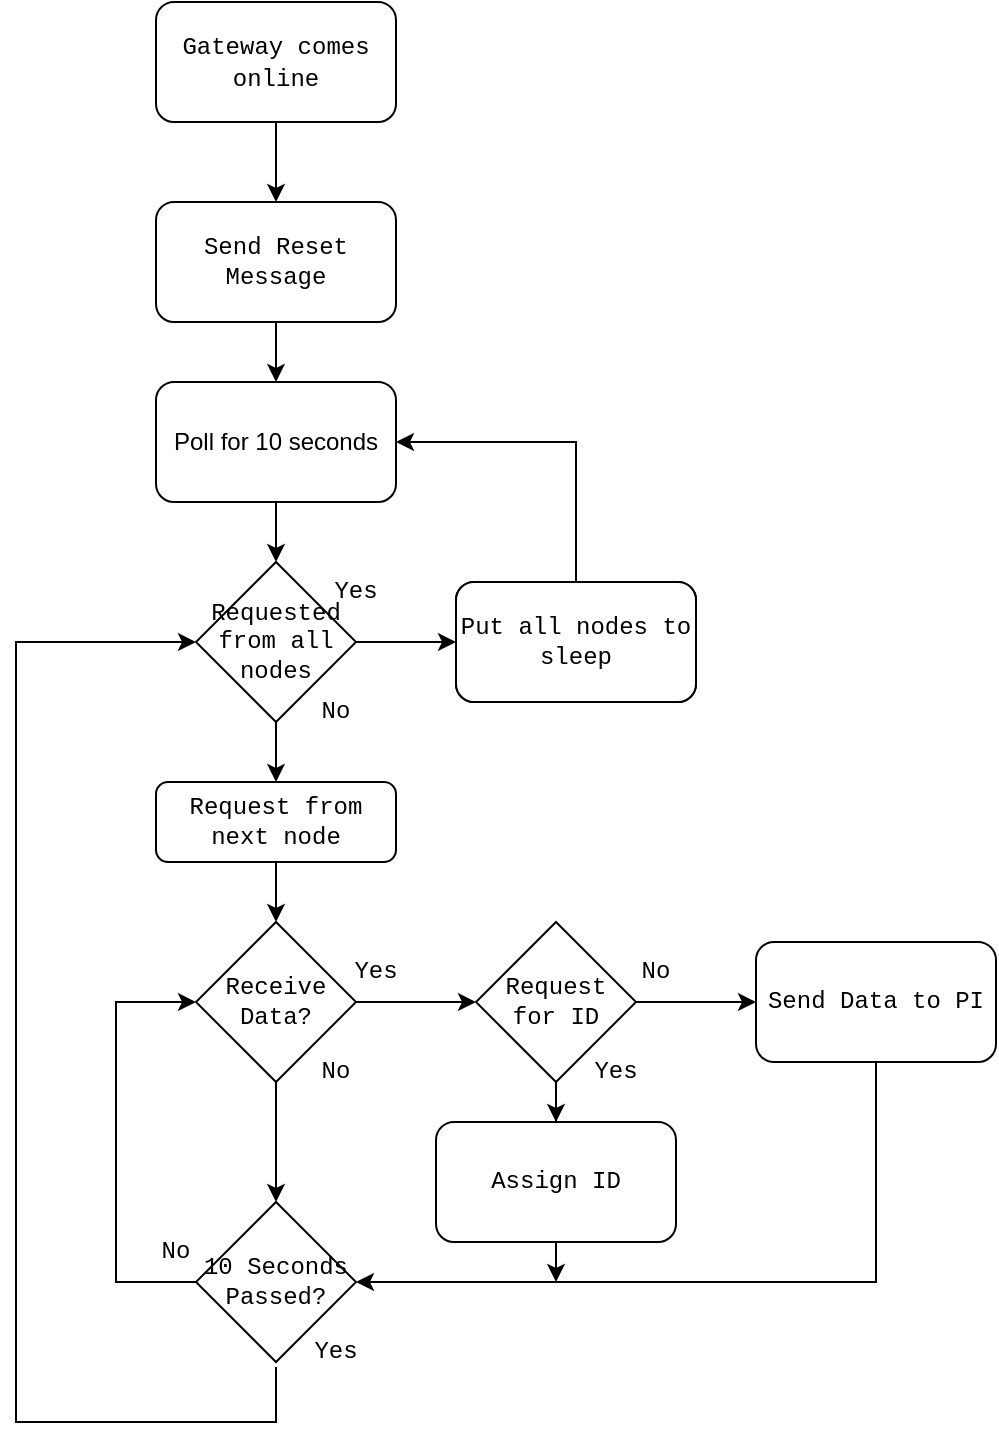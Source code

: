 <mxfile version="16.6.4" type="device"><diagram id="GCYNGnF46Wu7PmWO4wIJ" name="Page-1"><mxGraphModel dx="1422" dy="822" grid="1" gridSize="10" guides="1" tooltips="1" connect="1" arrows="1" fold="1" page="1" pageScale="1" pageWidth="850" pageHeight="1100" math="0" shadow="0"><root><mxCell id="0"/><mxCell id="1" parent="0"/><mxCell id="OU8FY6qR_UhbRohYEcJN-4" value="" style="edgeStyle=orthogonalEdgeStyle;rounded=0;orthogonalLoop=1;jettySize=auto;html=1;fontFamily=Courier New;" parent="1" source="OU8FY6qR_UhbRohYEcJN-1" target="OU8FY6qR_UhbRohYEcJN-2" edge="1"><mxGeometry relative="1" as="geometry"/></mxCell><mxCell id="OU8FY6qR_UhbRohYEcJN-1" value="&lt;font face=&quot;Courier New&quot;&gt;Gateway comes online&lt;br&gt;&lt;/font&gt;" style="rounded=1;whiteSpace=wrap;html=1;" parent="1" vertex="1"><mxGeometry x="160" y="40" width="120" height="60" as="geometry"/></mxCell><mxCell id="cYFbRn6ZZ1JBl5QkTwYX-2" value="" style="edgeStyle=orthogonalEdgeStyle;rounded=0;orthogonalLoop=1;jettySize=auto;html=1;" edge="1" parent="1" source="OU8FY6qR_UhbRohYEcJN-2" target="cYFbRn6ZZ1JBl5QkTwYX-1"><mxGeometry relative="1" as="geometry"/></mxCell><mxCell id="OU8FY6qR_UhbRohYEcJN-2" value="Send Reset Message" style="rounded=1;whiteSpace=wrap;html=1;fontFamily=Courier New;" parent="1" vertex="1"><mxGeometry x="160" y="140" width="120" height="60" as="geometry"/></mxCell><mxCell id="OU8FY6qR_UhbRohYEcJN-9" value="" style="edgeStyle=orthogonalEdgeStyle;rounded=0;orthogonalLoop=1;jettySize=auto;html=1;fontFamily=Courier New;" parent="1" source="OU8FY6qR_UhbRohYEcJN-5" edge="1"><mxGeometry relative="1" as="geometry"><mxPoint x="320" y="540" as="targetPoint"/></mxGeometry></mxCell><mxCell id="OU8FY6qR_UhbRohYEcJN-10" value="" style="edgeStyle=orthogonalEdgeStyle;rounded=0;orthogonalLoop=1;jettySize=auto;html=1;fontFamily=Courier New;" parent="1" source="OU8FY6qR_UhbRohYEcJN-5" target="OU8FY6qR_UhbRohYEcJN-6" edge="1"><mxGeometry relative="1" as="geometry"/></mxCell><mxCell id="OU8FY6qR_UhbRohYEcJN-5" value="Receive Data?" style="rhombus;whiteSpace=wrap;html=1;fontFamily=Courier New;" parent="1" vertex="1"><mxGeometry x="180" y="500" width="80" height="80" as="geometry"/></mxCell><mxCell id="OU8FY6qR_UhbRohYEcJN-11" style="edgeStyle=orthogonalEdgeStyle;rounded=0;orthogonalLoop=1;jettySize=auto;html=1;exitX=0;exitY=0.5;exitDx=0;exitDy=0;entryX=0;entryY=0.5;entryDx=0;entryDy=0;fontFamily=Courier New;" parent="1" source="OU8FY6qR_UhbRohYEcJN-6" target="OU8FY6qR_UhbRohYEcJN-5" edge="1"><mxGeometry relative="1" as="geometry"><Array as="points"><mxPoint x="140" y="680"/><mxPoint x="140" y="540"/></Array></mxGeometry></mxCell><mxCell id="OU8FY6qR_UhbRohYEcJN-15" value="" style="edgeStyle=orthogonalEdgeStyle;rounded=0;orthogonalLoop=1;jettySize=auto;html=1;fontFamily=Courier New;entryX=0;entryY=0.5;entryDx=0;entryDy=0;exitX=0;exitY=0.75;exitDx=0;exitDy=0;" parent="1" source="OU8FY6qR_UhbRohYEcJN-13" target="cYFbRn6ZZ1JBl5QkTwYX-4" edge="1"><mxGeometry relative="1" as="geometry"><mxPoint x="90" y="750" as="targetPoint"/><Array as="points"><mxPoint x="220" y="750"/><mxPoint x="90" y="750"/><mxPoint x="90" y="360"/></Array></mxGeometry></mxCell><mxCell id="OU8FY6qR_UhbRohYEcJN-6" value="10 Seconds Passed?" style="rhombus;whiteSpace=wrap;html=1;fontFamily=Courier New;" parent="1" vertex="1"><mxGeometry x="180" y="640" width="80" height="80" as="geometry"/></mxCell><mxCell id="OU8FY6qR_UhbRohYEcJN-12" value="No" style="text;html=1;strokeColor=none;fillColor=none;align=center;verticalAlign=middle;whiteSpace=wrap;rounded=0;fontFamily=Courier New;" parent="1" vertex="1"><mxGeometry x="140" y="650" width="60" height="30" as="geometry"/></mxCell><mxCell id="OU8FY6qR_UhbRohYEcJN-13" value="Yes" style="text;html=1;strokeColor=none;fillColor=none;align=center;verticalAlign=middle;whiteSpace=wrap;rounded=0;fontFamily=Courier New;" parent="1" vertex="1"><mxGeometry x="220" y="700" width="60" height="30" as="geometry"/></mxCell><mxCell id="OU8FY6qR_UhbRohYEcJN-16" value="No" style="text;html=1;strokeColor=none;fillColor=none;align=center;verticalAlign=middle;whiteSpace=wrap;rounded=0;fontFamily=Courier New;" parent="1" vertex="1"><mxGeometry x="220" y="560" width="60" height="30" as="geometry"/></mxCell><mxCell id="OU8FY6qR_UhbRohYEcJN-17" value="Yes" style="text;html=1;strokeColor=none;fillColor=none;align=center;verticalAlign=middle;whiteSpace=wrap;rounded=0;fontFamily=Courier New;" parent="1" vertex="1"><mxGeometry x="240" y="510" width="60" height="30" as="geometry"/></mxCell><mxCell id="OU8FY6qR_UhbRohYEcJN-20" value="" style="edgeStyle=orthogonalEdgeStyle;rounded=0;orthogonalLoop=1;jettySize=auto;html=1;fontFamily=Courier New;" parent="1" source="OU8FY6qR_UhbRohYEcJN-18" target="OU8FY6qR_UhbRohYEcJN-19" edge="1"><mxGeometry relative="1" as="geometry"/></mxCell><mxCell id="OU8FY6qR_UhbRohYEcJN-22" value="" style="edgeStyle=orthogonalEdgeStyle;rounded=0;orthogonalLoop=1;jettySize=auto;html=1;fontFamily=Courier New;" parent="1" source="OU8FY6qR_UhbRohYEcJN-18" target="OU8FY6qR_UhbRohYEcJN-21" edge="1"><mxGeometry relative="1" as="geometry"/></mxCell><mxCell id="OU8FY6qR_UhbRohYEcJN-18" value="Request for ID" style="rhombus;whiteSpace=wrap;html=1;fontFamily=Courier New;" parent="1" vertex="1"><mxGeometry x="320" y="500" width="80" height="80" as="geometry"/></mxCell><mxCell id="OU8FY6qR_UhbRohYEcJN-23" style="edgeStyle=orthogonalEdgeStyle;rounded=0;orthogonalLoop=1;jettySize=auto;html=1;exitX=0.5;exitY=1;exitDx=0;exitDy=0;entryX=1;entryY=0.5;entryDx=0;entryDy=0;fontFamily=Courier New;" parent="1" source="OU8FY6qR_UhbRohYEcJN-19" target="OU8FY6qR_UhbRohYEcJN-6" edge="1"><mxGeometry relative="1" as="geometry"/></mxCell><mxCell id="OU8FY6qR_UhbRohYEcJN-19" value="Send Data to PI" style="rounded=1;whiteSpace=wrap;html=1;fontFamily=Courier New;" parent="1" vertex="1"><mxGeometry x="460" y="510" width="120" height="60" as="geometry"/></mxCell><mxCell id="OU8FY6qR_UhbRohYEcJN-25" style="edgeStyle=orthogonalEdgeStyle;rounded=0;orthogonalLoop=1;jettySize=auto;html=1;exitX=0.5;exitY=1;exitDx=0;exitDy=0;fontFamily=Courier New;" parent="1" source="OU8FY6qR_UhbRohYEcJN-21" edge="1"><mxGeometry relative="1" as="geometry"><mxPoint x="360" y="680" as="targetPoint"/></mxGeometry></mxCell><mxCell id="OU8FY6qR_UhbRohYEcJN-21" value="Assign ID" style="rounded=1;whiteSpace=wrap;html=1;fontFamily=Courier New;" parent="1" vertex="1"><mxGeometry x="300" y="600" width="120" height="60" as="geometry"/></mxCell><mxCell id="OU8FY6qR_UhbRohYEcJN-27" value="No" style="text;html=1;strokeColor=none;fillColor=none;align=center;verticalAlign=middle;whiteSpace=wrap;rounded=0;fontFamily=Courier New;" parent="1" vertex="1"><mxGeometry x="380" y="510" width="60" height="30" as="geometry"/></mxCell><mxCell id="OU8FY6qR_UhbRohYEcJN-28" value="Yes" style="text;html=1;strokeColor=none;fillColor=none;align=center;verticalAlign=middle;whiteSpace=wrap;rounded=0;fontFamily=Courier New;" parent="1" vertex="1"><mxGeometry x="360" y="560" width="60" height="30" as="geometry"/></mxCell><mxCell id="cYFbRn6ZZ1JBl5QkTwYX-3" value="" style="edgeStyle=orthogonalEdgeStyle;rounded=0;orthogonalLoop=1;jettySize=auto;html=1;" edge="1" parent="1" source="cYFbRn6ZZ1JBl5QkTwYX-1"><mxGeometry relative="1" as="geometry"><mxPoint x="220" y="320" as="targetPoint"/></mxGeometry></mxCell><mxCell id="cYFbRn6ZZ1JBl5QkTwYX-1" value="Poll for 10 seconds" style="rounded=1;whiteSpace=wrap;html=1;" vertex="1" parent="1"><mxGeometry x="160" y="230" width="120" height="60" as="geometry"/></mxCell><mxCell id="cYFbRn6ZZ1JBl5QkTwYX-14" value="" style="edgeStyle=orthogonalEdgeStyle;rounded=0;orthogonalLoop=1;jettySize=auto;html=1;" edge="1" parent="1" source="cYFbRn6ZZ1JBl5QkTwYX-4" target="cYFbRn6ZZ1JBl5QkTwYX-12"><mxGeometry relative="1" as="geometry"/></mxCell><mxCell id="cYFbRn6ZZ1JBl5QkTwYX-4" value="Requested from all nodes" style="rhombus;whiteSpace=wrap;html=1;fontFamily=Courier New;" vertex="1" parent="1"><mxGeometry x="180" y="320" width="80" height="80" as="geometry"/></mxCell><mxCell id="cYFbRn6ZZ1JBl5QkTwYX-6" value="" style="endArrow=classic;html=1;rounded=0;exitX=1;exitY=0.5;exitDx=0;exitDy=0;" edge="1" parent="1" source="cYFbRn6ZZ1JBl5QkTwYX-4"><mxGeometry width="50" height="50" relative="1" as="geometry"><mxPoint x="400" y="440" as="sourcePoint"/><mxPoint x="310" y="360" as="targetPoint"/></mxGeometry></mxCell><mxCell id="cYFbRn6ZZ1JBl5QkTwYX-7" value="Yes" style="text;html=1;strokeColor=none;fillColor=none;align=center;verticalAlign=middle;whiteSpace=wrap;rounded=0;fontFamily=Courier New;" vertex="1" parent="1"><mxGeometry x="230" y="320" width="60" height="30" as="geometry"/></mxCell><mxCell id="cYFbRn6ZZ1JBl5QkTwYX-8" value="No" style="text;html=1;strokeColor=none;fillColor=none;align=center;verticalAlign=middle;whiteSpace=wrap;rounded=0;fontFamily=Courier New;" vertex="1" parent="1"><mxGeometry x="220" y="380" width="60" height="30" as="geometry"/></mxCell><mxCell id="cYFbRn6ZZ1JBl5QkTwYX-9" value="Put all nodes to sleep" style="rounded=1;whiteSpace=wrap;html=1;fontFamily=Courier New;" vertex="1" parent="1"><mxGeometry x="310" y="330" width="120" height="60" as="geometry"/></mxCell><mxCell id="cYFbRn6ZZ1JBl5QkTwYX-10" value="" style="endArrow=classic;html=1;rounded=0;exitX=0.5;exitY=0;exitDx=0;exitDy=0;entryX=1;entryY=0.5;entryDx=0;entryDy=0;" edge="1" parent="1" source="cYFbRn6ZZ1JBl5QkTwYX-9" target="cYFbRn6ZZ1JBl5QkTwYX-1"><mxGeometry width="50" height="50" relative="1" as="geometry"><mxPoint x="400" y="430" as="sourcePoint"/><mxPoint x="450" y="380" as="targetPoint"/><Array as="points"><mxPoint x="370" y="260"/></Array></mxGeometry></mxCell><mxCell id="cYFbRn6ZZ1JBl5QkTwYX-11" value="Put all nodes to sleep" style="rounded=1;whiteSpace=wrap;html=1;fontFamily=Courier New;" vertex="1" parent="1"><mxGeometry x="310" y="330" width="120" height="60" as="geometry"/></mxCell><mxCell id="cYFbRn6ZZ1JBl5QkTwYX-15" value="" style="edgeStyle=orthogonalEdgeStyle;rounded=0;orthogonalLoop=1;jettySize=auto;html=1;" edge="1" parent="1" source="cYFbRn6ZZ1JBl5QkTwYX-12" target="OU8FY6qR_UhbRohYEcJN-5"><mxGeometry relative="1" as="geometry"/></mxCell><mxCell id="cYFbRn6ZZ1JBl5QkTwYX-12" value="Request from next node" style="rounded=1;whiteSpace=wrap;html=1;fontFamily=Courier New;" vertex="1" parent="1"><mxGeometry x="160" y="430" width="120" height="40" as="geometry"/></mxCell></root></mxGraphModel></diagram></mxfile>